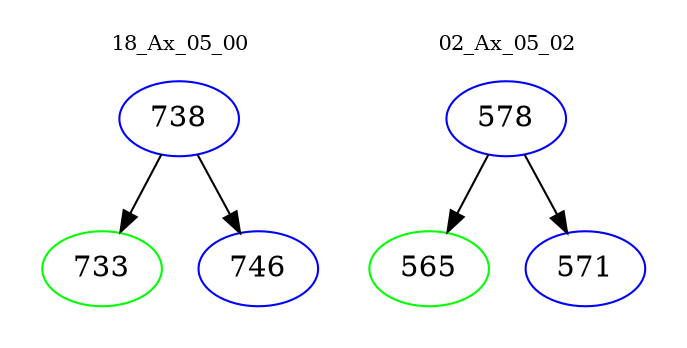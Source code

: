 digraph{
subgraph cluster_0 {
color = white
label = "18_Ax_05_00";
fontsize=10;
T0_738 [label="738", color="blue"]
T0_738 -> T0_733 [color="black"]
T0_733 [label="733", color="green"]
T0_738 -> T0_746 [color="black"]
T0_746 [label="746", color="blue"]
}
subgraph cluster_1 {
color = white
label = "02_Ax_05_02";
fontsize=10;
T1_578 [label="578", color="blue"]
T1_578 -> T1_565 [color="black"]
T1_565 [label="565", color="green"]
T1_578 -> T1_571 [color="black"]
T1_571 [label="571", color="blue"]
}
}
